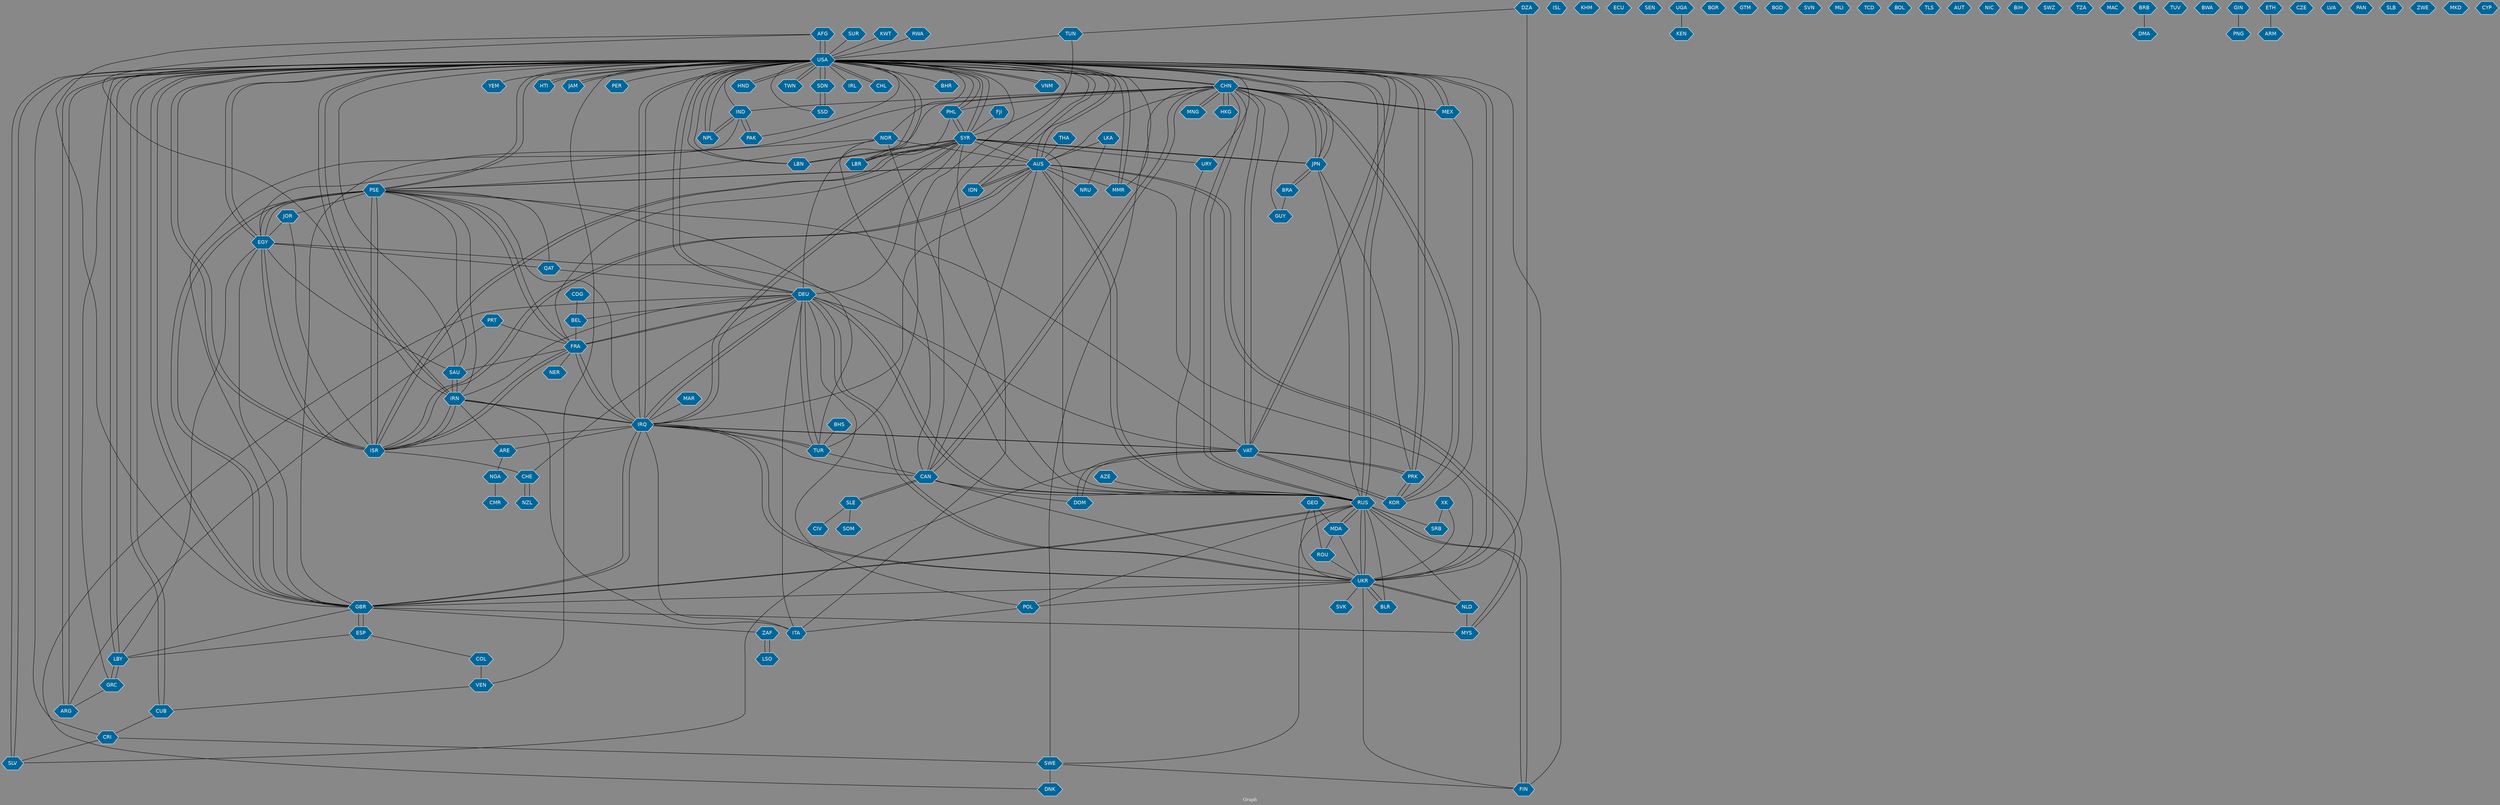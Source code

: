 // Countries together in item graph
graph {
	graph [bgcolor="#888888" fontcolor=white fontsize=12 label="Graph" outputorder=edgesfirst overlap=prism]
	node [color=white fillcolor="#006699" fontcolor=white fontname=Helvetica shape=hexagon style=filled]
	edge [arrowhead=open color=black fontcolor=white fontname=Courier fontsize=12]
		AFG [label=AFG]
		HKG [label=HKG]
		CHN [label=CHN]
		ISL [label=ISL]
		PHL [label=PHL]
		SYR [label=SYR]
		JPN [label=JPN]
		USA [label=USA]
		PSE [label=PSE]
		IRQ [label=IRQ]
		UKR [label=UKR]
		KHM [label=KHM]
		ISR [label=ISR]
		EGY [label=EGY]
		MMR [label=MMR]
		GBR [label=GBR]
		LBY [label=LBY]
		ESP [label=ESP]
		RUS [label=RUS]
		NGA [label=NGA]
		LBR [label=LBR]
		POL [label=POL]
		DEU [label=DEU]
		TUR [label=TUR]
		PAK [label=PAK]
		FRA [label=FRA]
		YEM [label=YEM]
		ECU [label=ECU]
		LSO [label=LSO]
		GEO [label=GEO]
		BRA [label=BRA]
		ITA [label=ITA]
		SEN [label=SEN]
		SWE [label=SWE]
		DNK [label=DNK]
		MEX [label=MEX]
		MYS [label=MYS]
		ROU [label=ROU]
		HTI [label=HTI]
		JAM [label=JAM]
		PRT [label=PRT]
		SAU [label=SAU]
		IND [label=IND]
		URY [label=URY]
		KEN [label=KEN]
		ARG [label=ARG]
		DZA [label=DZA]
		PER [label=PER]
		IRN [label=IRN]
		BGR [label=BGR]
		LBN [label=LBN]
		CAN [label=CAN]
		SLE [label=SLE]
		COL [label=COL]
		AUS [label=AUS]
		CUB [label=CUB]
		HND [label=HND]
		GTM [label=GTM]
		MAR [label=MAR]
		BGD [label=BGD]
		NPL [label=NPL]
		SVN [label=SVN]
		TWN [label=TWN]
		ZAF [label=ZAF]
		FJI [label=FJI]
		VEN [label=VEN]
		MLI [label=MLI]
		TCD [label=TCD]
		KOR [label=KOR]
		VAT [label=VAT]
		THA [label=THA]
		BOL [label=BOL]
		DOM [label=DOM]
		UGA [label=UGA]
		IRL [label=IRL]
		CHE [label=CHE]
		BLR [label=BLR]
		NZL [label=NZL]
		COG [label=COG]
		BEL [label=BEL]
		CHL [label=CHL]
		IDN [label=IDN]
		FIN [label=FIN]
		TLS [label=TLS]
		BHR [label=BHR]
		PRK [label=PRK]
		GUY [label=GUY]
		ARE [label=ARE]
		GRC [label=GRC]
		CRI [label=CRI]
		AUT [label=AUT]
		SDN [label=SDN]
		SSD [label=SSD]
		NIC [label=NIC]
		JOR [label=JOR]
		BIH [label=BIH]
		NLD [label=NLD]
		TUN [label=TUN]
		SUR [label=SUR]
		SWZ [label=SWZ]
		TZA [label=TZA]
		QAT [label=QAT]
		XK [label=XK]
		BHS [label=BHS]
		NER [label=NER]
		MAC [label=MAC]
		SVK [label=SVK]
		KWT [label=KWT]
		NOR [label=NOR]
		SLV [label=SLV]
		AZE [label=AZE]
		BRB [label=BRB]
		DMA [label=DMA]
		LKA [label=LKA]
		SOM [label=SOM]
		VNM [label=VNM]
		TUV [label=TUV]
		RWA [label=RWA]
		MNG [label=MNG]
		MDA [label=MDA]
		SRB [label=SRB]
		BWA [label=BWA]
		GIN [label=GIN]
		ETH [label=ETH]
		ARM [label=ARM]
		CZE [label=CZE]
		LVA [label=LVA]
		PAN [label=PAN]
		SLB [label=SLB]
		CIV [label=CIV]
		ZWE [label=ZWE]
		NRU [label=NRU]
		CMR [label=CMR]
		MKD [label=MKD]
		PNG [label=PNG]
		CYP [label=CYP]
			CHN -- AUS [weight=1]
			IRQ -- GBR [weight=6]
			DEU -- RUS [weight=4]
			VEN -- USA [weight=2]
			GRC -- LBY [weight=1]
			USA -- VAT [weight=1]
			FRA -- PSE [weight=1]
			ARE -- NGA [weight=2]
			USA -- TUR [weight=1]
			USA -- BHR [weight=1]
			GIN -- PNG [weight=1]
			ARG -- USA [weight=4]
			LBR -- SYR [weight=1]
			VAT -- USA [weight=1]
			IRQ -- PSE [weight=1]
			IRQ -- DEU [weight=3]
			IRQ -- AUS [weight=2]
			PSE -- FRA [weight=1]
			ISR -- FRA [weight=1]
			SYR -- IRQ [weight=3]
			TUR -- DEU [weight=1]
			NZL -- CHE [weight=1]
			IRQ -- ISR [weight=1]
			AFG -- GBR [weight=2]
			TWN -- USA [weight=1]
			CHN -- CAN [weight=1]
			KWT -- USA [weight=2]
			UKR -- IRQ [weight=2]
			NOR -- AUS [weight=1]
			IND -- PAK [weight=2]
			AFG -- USA [weight=3]
			IND -- GBR [weight=1]
			ISR -- CHE [weight=1]
			ESP -- GBR [weight=2]
			USA -- VNM [weight=1]
			USA -- LBY [weight=1]
			GEO -- MDA [weight=1]
			PRT -- ARG [weight=1]
			USA -- LBN [weight=1]
			ITA -- IRN [weight=1]
			CHN -- DEU [weight=1]
			SYR -- LBN [weight=3]
			RUS -- DEU [weight=4]
			USA -- SSD [weight=1]
			BEL -- FRA [weight=1]
			LBR -- USA [weight=3]
			ISR -- AUS [weight=1]
			LBY -- USA [weight=2]
			GBR -- PSE [weight=3]
			SDN -- SSD [weight=3]
			XK -- UKR [weight=1]
			USA -- YEM [weight=2]
			JPN -- CHN [weight=2]
			PSE -- JOR [weight=1]
			PAK -- IND [weight=4]
			IRQ -- CAN [weight=2]
			DEU -- BEL [weight=1]
			UKR -- FIN [weight=1]
			PRK -- USA [weight=3]
			PSE -- GBR [weight=1]
			TUR -- CAN [weight=1]
			NLD -- MYS [weight=4]
			LKA -- AUS [weight=1]
			USA -- UKR [weight=9]
			USA -- IRN [weight=1]
			FJI -- SYR [weight=3]
			IDN -- USA [weight=1]
			IRN -- ARE [weight=1]
			KOR -- PRK [weight=2]
			USA -- AFG [weight=8]
			DZA -- UKR [weight=2]
			JPN -- USA [weight=3]
			SDN -- USA [weight=2]
			IRQ -- IRN [weight=1]
			JPN -- PRK [weight=1]
			EGY -- QAT [weight=1]
			CHN -- USA [weight=9]
			USA -- LBR [weight=6]
			NOR -- CAN [weight=1]
			AUS -- USA [weight=1]
			NGA -- CMR [weight=1]
			UGA -- KEN [weight=1]
			COG -- BEL [weight=1]
			EGY -- PSE [weight=7]
			VAT -- PSE [weight=1]
			NOR -- RUS [weight=1]
			MDA -- ROU [weight=1]
			GBR -- CHN [weight=1]
			CHN -- KOR [weight=1]
			FRA -- NER [weight=1]
			EGY -- ISR [weight=4]
			AUS -- NRU [weight=1]
			SYR -- URY [weight=1]
			PSE -- SAU [weight=1]
			DEU -- ITA [weight=1]
			CHN -- IND [weight=1]
			SLE -- SOM [weight=1]
			MAR -- IRQ [weight=2]
			KOR -- VAT [weight=5]
			UKR -- CAN [weight=1]
			RWA -- USA [weight=1]
			USA -- SYR [weight=19]
			ITA -- SYR [weight=1]
			NLD -- UKR [weight=1]
			USA -- HTI [weight=1]
			CAN -- CHN [weight=1]
			URY -- USA [weight=1]
			USA -- IRQ [weight=37]
			BLR -- UKR [weight=1]
			AUS -- ISR [weight=1]
			PSE -- EGY [weight=7]
			CAN -- SLE [weight=1]
			RUS -- POL [weight=2]
			IRQ -- ARE [weight=1]
			MNG -- CHN [weight=1]
			SLV -- USA [weight=2]
			CHN -- JPN [weight=4]
			CHE -- DEU [weight=1]
			COL -- VEN [weight=2]
			ZAF -- LSO [weight=1]
			PSE -- USA [weight=3]
			SYR -- RUS [weight=1]
			SYR -- PHL [weight=3]
			PSE -- ISR [weight=44]
			IRN -- AFG [weight=1]
			RUS -- NLD [weight=1]
			LBN -- SYR [weight=5]
			ISR -- USA [weight=8]
			TUR -- IRQ [weight=1]
			UKR -- USA [weight=10]
			POL -- DEU [weight=1]
			USA -- SDN [weight=1]
			GBR -- RUS [weight=1]
			USA -- PER [weight=1]
			KOR -- CHN [weight=5]
			VAT -- PRK [weight=2]
			RUS -- SRB [weight=1]
			USA -- FIN [weight=1]
			GRC -- ARG [weight=1]
			USA -- RUS [weight=21]
			SAU -- IRN [weight=2]
			AUS -- IDN [weight=4]
			CRI -- SLV [weight=1]
			GBR -- IRQ [weight=1]
			TUN -- USA [weight=1]
			AUS -- PSE [weight=1]
			CAN -- DOM [weight=2]
			IDN -- AUS [weight=2]
			RUS -- FIN [weight=1]
			IRQ -- SYR [weight=4]
			LKA -- NRU [weight=1]
			PHL -- LBR [weight=2]
			VNM -- USA [weight=1]
			DEU -- FRA [weight=1]
			PSE -- AUS [weight=1]
			JAM -- USA [weight=2]
			ISR -- PSE [weight=40]
			HND -- USA [weight=2]
			PHL -- USA [weight=1]
			RUS -- BLR [weight=1]
			NPL -- IND [weight=2]
			PAK -- USA [weight=2]
			MYS -- AUS [weight=1]
			GEO -- UKR [weight=1]
			HKG -- CHN [weight=4]
			IRN -- IRQ [weight=1]
			USA -- AUS [weight=2]
			UKR -- POL [weight=2]
			USA -- TWN [weight=1]
			USA -- CHL [weight=2]
			THA -- AUS [weight=1]
			CAN -- AUS [weight=1]
			DEU -- UKR [weight=3]
			USA -- JAM [weight=1]
			IRQ -- UKR [weight=2]
			NOR -- PSE [weight=1]
			RUS -- AUS [weight=1]
			FIN -- RUS [weight=1]
			VAT -- IRQ [weight=4]
			UKR -- SVK [weight=1]
			HTI -- USA [weight=1]
			CHN -- RUS [weight=2]
			POL -- ITA [weight=1]
			JPN -- BRA [weight=1]
			CHN -- MMR [weight=1]
			USA -- HND [weight=1]
			PHL -- SYR [weight=5]
			UKR -- DEU [weight=3]
			DEU -- IRQ [weight=2]
			UKR -- GBR [weight=1]
			MDA -- UKR [weight=1]
			VAT -- DOM [weight=1]
			USA -- NPL [weight=1]
			FRA -- SYR [weight=1]
			ROU -- UKR [weight=1]
			DEU -- IRN [weight=1]
			BRA -- JPN [weight=1]
			UKR -- BLR [weight=1]
			USA -- JPN [weight=2]
			USA -- MEX [weight=2]
			VAT -- CHN [weight=4]
			QAT -- DEU [weight=1]
			TUN -- SYR [weight=1]
			BHS -- TUR [weight=1]
			CHN -- PHL [weight=2]
			PRK -- KOR [weight=1]
			RUS -- UKR [weight=36]
			MMR -- USA [weight=1]
			VAT -- SLV [weight=1]
			FRA -- SAU [weight=1]
			USA -- SLV [weight=1]
			IRN -- USA [weight=4]
			GRC -- USA [weight=1]
			ESP -- COL [weight=1]
			USA -- PSE [weight=8]
			UKR -- NLD [weight=1]
			IRN -- SAU [weight=1]
			VAT -- KOR [weight=9]
			DZA -- TUN [weight=1]
			LBY -- EGY [weight=2]
			CUB -- CRI [weight=2]
			IRQ -- FRA [weight=1]
			GBR -- EGY [weight=1]
			PRK -- VAT [weight=1]
			CRI -- SWE [weight=1]
			MEX -- KOR [weight=1]
			UKR -- AUS [weight=1]
			AZE -- RUS [weight=1]
			AUS -- MMR [weight=1]
			SYR -- LBR [weight=1]
			USA -- ARG [weight=5]
			GBR -- USA [weight=1]
			USA -- DEU [weight=4]
			GBR -- ZAF [weight=1]
			TUR -- PSE [weight=3]
			SWE -- FIN [weight=1]
			VEN -- CUB [weight=1]
			USA -- PRK [weight=3]
			SYR -- AUS [weight=1]
			MEX -- USA [weight=5]
			USA -- ISR [weight=11]
			CHE -- NZL [weight=1]
			SYR -- USA [weight=23]
			SWE -- DNK [weight=2]
			EGY -- USA [weight=1]
			CAN -- RUS [weight=2]
			ISR -- JOR [weight=1]
			UKR -- RUS [weight=32]
			EGY -- SAU [weight=2]
			IRQ -- VAT [weight=1]
			USA -- CAN [weight=2]
			CHL -- USA [weight=1]
			PRT -- FRA [weight=2]
			MEX -- CHN [weight=1]
			GBR -- ESP [weight=1]
			USA -- EGY [weight=1]
			ISR -- SYR [weight=3]
			EGY -- RUS [weight=2]
			SLE -- CIV [weight=1]
			SUR -- USA [weight=1]
			CHN -- MNG [weight=2]
			USA -- NOR [weight=2]
			IRQ -- USA [weight=41]
			DEU -- SYR [weight=1]
			SYR -- ISR [weight=2]
			IRQ -- TUR [weight=2]
			LBN -- USA [weight=1]
			FRA -- IRQ [weight=7]
			GBR -- MYS [weight=1]
			DEU -- DNK [weight=1]
			ESP -- LBY [weight=1]
			SYR -- JPN [weight=1]
			LBY -- GRC [weight=1]
			FRA -- DEU [weight=1]
			QAT -- PSE [weight=1]
			USA -- IRL [weight=1]
			DOM -- VAT [weight=2]
			JPN -- SYR [weight=1]
			NOR -- EGY [weight=1]
			RUS -- CHN [weight=1]
			MDA -- RUS [weight=1]
			DEU -- TUR [weight=1]
			LSO -- ZAF [weight=1]
			RUS -- MDA [weight=1]
			USA -- PHL [weight=1]
			URY -- RUS [weight=1]
			AUS -- RUS [weight=2]
			IRQ -- ITA [weight=2]
			GEO -- ROU [weight=1]
			ISR -- IRN [weight=2]
			ETH -- ARM [weight=1]
			CHN -- MEX [weight=1]
			RUS -- USA [weight=17]
			USA -- CUB [weight=1]
			JPN -- RUS [weight=1]
			CHN -- VAT [weight=5]
			USA -- CRI [weight=2]
			CHN -- GUY [weight=1]
			RUS -- GBR [weight=1]
			JOR -- EGY [weight=1]
			CUB -- USA [weight=6]
			USA -- SWE [weight=1]
			XK -- SRB [weight=1]
			LBY -- GBR [weight=1]
			USA -- MMR [weight=4]
			VAT -- DEU [weight=1]
			USA -- CHN [weight=4]
			SLE -- CAN [weight=1]
			PSE -- IRN [weight=1]
			BRA -- GUY [weight=1]
			DEU -- USA [weight=1]
			FRA -- ISR [weight=1]
			BRB -- DMA [weight=1]
			ISR -- EGY [weight=6]
			IRN -- ISR [weight=2]
			RUS -- SWE [weight=1]
			SSD -- SDN [weight=7]
			USA -- GBR [weight=1]
			NPL -- USA [weight=1]
			IND -- USA [weight=2]
			IND -- NPL [weight=2]
			SAU -- USA [weight=1]
			USA -- IDN [weight=1]
			CHN -- HKG [weight=3]
			AUS -- MYS [weight=3]
}